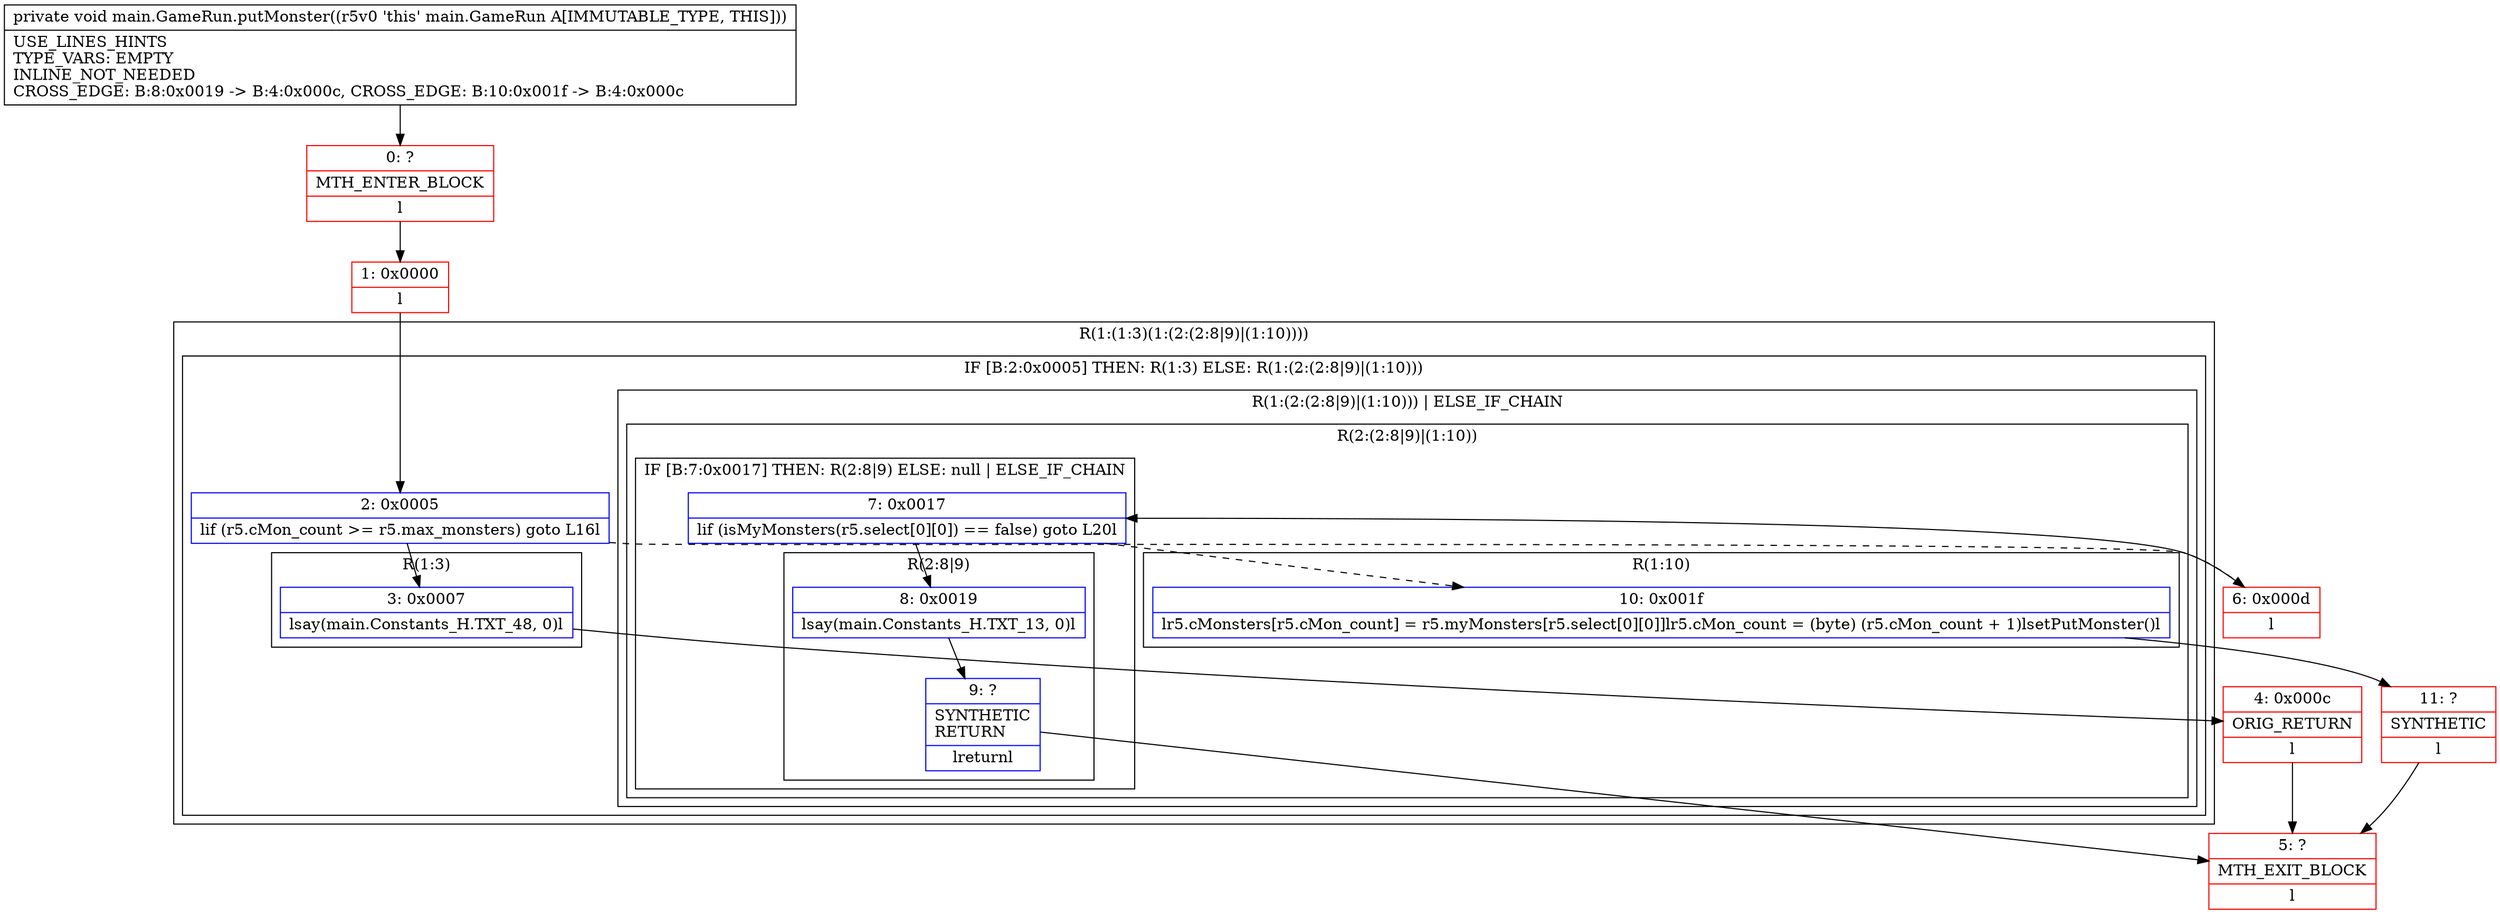 digraph "CFG formain.GameRun.putMonster()V" {
subgraph cluster_Region_1295102235 {
label = "R(1:(1:3)(1:(2:(2:8|9)|(1:10))))";
node [shape=record,color=blue];
subgraph cluster_IfRegion_2136695326 {
label = "IF [B:2:0x0005] THEN: R(1:3) ELSE: R(1:(2:(2:8|9)|(1:10)))";
node [shape=record,color=blue];
Node_2 [shape=record,label="{2\:\ 0x0005|lif (r5.cMon_count \>= r5.max_monsters) goto L16l}"];
subgraph cluster_Region_61184623 {
label = "R(1:3)";
node [shape=record,color=blue];
Node_3 [shape=record,label="{3\:\ 0x0007|lsay(main.Constants_H.TXT_48, 0)l}"];
}
subgraph cluster_Region_127366432 {
label = "R(1:(2:(2:8|9)|(1:10))) | ELSE_IF_CHAIN\l";
node [shape=record,color=blue];
subgraph cluster_Region_1206822304 {
label = "R(2:(2:8|9)|(1:10))";
node [shape=record,color=blue];
subgraph cluster_IfRegion_1661035729 {
label = "IF [B:7:0x0017] THEN: R(2:8|9) ELSE: null | ELSE_IF_CHAIN\l";
node [shape=record,color=blue];
Node_7 [shape=record,label="{7\:\ 0x0017|lif (isMyMonsters(r5.select[0][0]) == false) goto L20l}"];
subgraph cluster_Region_1280900156 {
label = "R(2:8|9)";
node [shape=record,color=blue];
Node_8 [shape=record,label="{8\:\ 0x0019|lsay(main.Constants_H.TXT_13, 0)l}"];
Node_9 [shape=record,label="{9\:\ ?|SYNTHETIC\lRETURN\l|lreturnl}"];
}
}
subgraph cluster_Region_1893383906 {
label = "R(1:10)";
node [shape=record,color=blue];
Node_10 [shape=record,label="{10\:\ 0x001f|lr5.cMonsters[r5.cMon_count] = r5.myMonsters[r5.select[0][0]]lr5.cMon_count = (byte) (r5.cMon_count + 1)lsetPutMonster()l}"];
}
}
}
}
}
Node_0 [shape=record,color=red,label="{0\:\ ?|MTH_ENTER_BLOCK\l|l}"];
Node_1 [shape=record,color=red,label="{1\:\ 0x0000|l}"];
Node_4 [shape=record,color=red,label="{4\:\ 0x000c|ORIG_RETURN\l|l}"];
Node_5 [shape=record,color=red,label="{5\:\ ?|MTH_EXIT_BLOCK\l|l}"];
Node_6 [shape=record,color=red,label="{6\:\ 0x000d|l}"];
Node_11 [shape=record,color=red,label="{11\:\ ?|SYNTHETIC\l|l}"];
MethodNode[shape=record,label="{private void main.GameRun.putMonster((r5v0 'this' main.GameRun A[IMMUTABLE_TYPE, THIS]))  | USE_LINES_HINTS\lTYPE_VARS: EMPTY\lINLINE_NOT_NEEDED\lCROSS_EDGE: B:8:0x0019 \-\> B:4:0x000c, CROSS_EDGE: B:10:0x001f \-\> B:4:0x000c\l}"];
MethodNode -> Node_0;
Node_2 -> Node_3;
Node_2 -> Node_6[style=dashed];
Node_3 -> Node_4;
Node_7 -> Node_8;
Node_7 -> Node_10[style=dashed];
Node_8 -> Node_9;
Node_9 -> Node_5;
Node_10 -> Node_11;
Node_0 -> Node_1;
Node_1 -> Node_2;
Node_4 -> Node_5;
Node_6 -> Node_7;
Node_11 -> Node_5;
}

